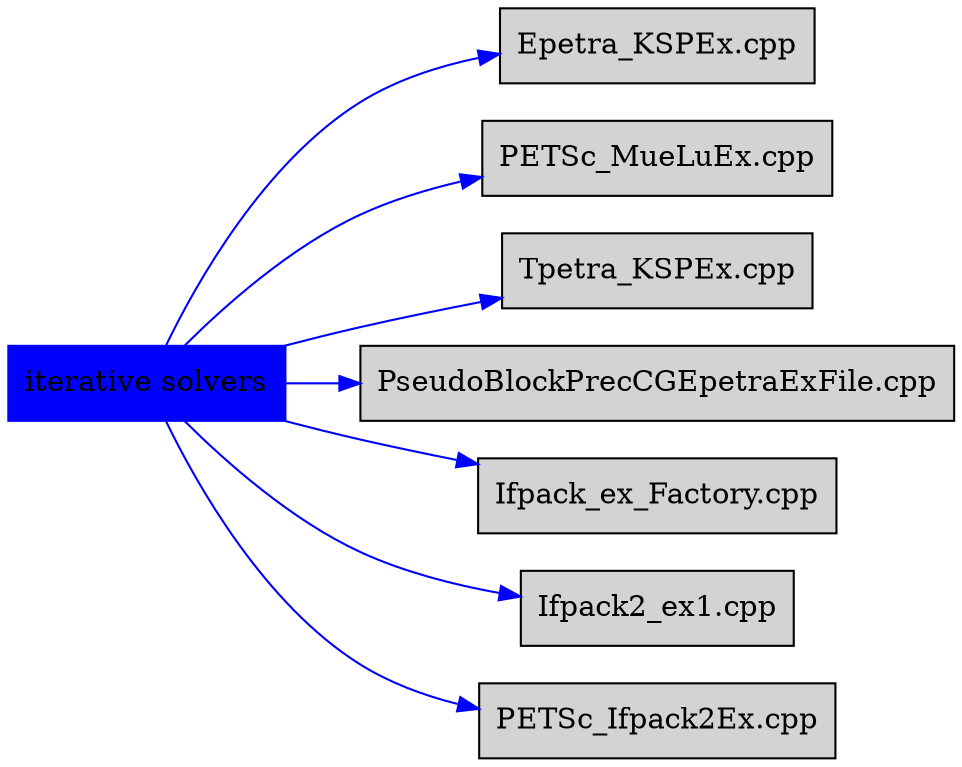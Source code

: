 digraph bettersoftware {
            rankdir = LR;
            ratio = fill;
            node [style=filled];
            node [shape = box];
"iterative solvers" [colorscheme="svg" color="blue"];
"iterative solvers" ->  "Epetra_KSPEx.cpp" [colorscheme="svg" color="blue"];
"iterative solvers" ->  "PETSc_MueLuEx.cpp" [colorscheme="svg" color="blue"];
"iterative solvers" ->  "Tpetra_KSPEx.cpp" [colorscheme="svg" color="blue"];
"iterative solvers" ->  "PseudoBlockPrecCGEpetraExFile.cpp" [colorscheme="svg" color="blue"];
"iterative solvers" ->  "Ifpack_ex_Factory.cpp" [colorscheme="svg" color="blue"];
"iterative solvers" ->  "Ifpack2_ex1.cpp" [colorscheme="svg" color="blue"];
"iterative solvers" ->  "PETSc_Ifpack2Ex.cpp" [colorscheme="svg" color="blue"];
}